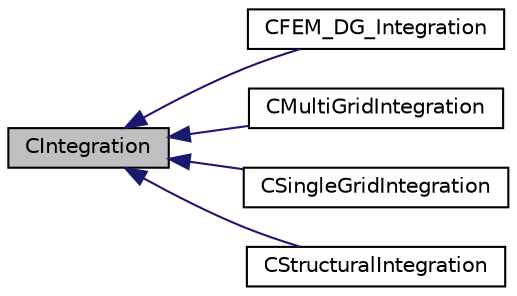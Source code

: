 digraph "CIntegration"
{
  edge [fontname="Helvetica",fontsize="10",labelfontname="Helvetica",labelfontsize="10"];
  node [fontname="Helvetica",fontsize="10",shape=record];
  rankdir="LR";
  Node0 [label="CIntegration",height=0.2,width=0.4,color="black", fillcolor="grey75", style="filled", fontcolor="black"];
  Node0 -> Node1 [dir="back",color="midnightblue",fontsize="10",style="solid",fontname="Helvetica"];
  Node1 [label="CFEM_DG_Integration",height=0.2,width=0.4,color="black", fillcolor="white", style="filled",URL="$class_c_f_e_m___d_g___integration.html",tooltip="Class for integration with the FEM DG solver. "];
  Node0 -> Node2 [dir="back",color="midnightblue",fontsize="10",style="solid",fontname="Helvetica"];
  Node2 [label="CMultiGridIntegration",height=0.2,width=0.4,color="black", fillcolor="white", style="filled",URL="$class_c_multi_grid_integration.html",tooltip="Class for doing the numerical integration using a multigrid method. "];
  Node0 -> Node3 [dir="back",color="midnightblue",fontsize="10",style="solid",fontname="Helvetica"];
  Node3 [label="CSingleGridIntegration",height=0.2,width=0.4,color="black", fillcolor="white", style="filled",URL="$class_c_single_grid_integration.html",tooltip="Class for doing the numerical integration of the turbulence model. "];
  Node0 -> Node4 [dir="back",color="midnightblue",fontsize="10",style="solid",fontname="Helvetica"];
  Node4 [label="CStructuralIntegration",height=0.2,width=0.4,color="black", fillcolor="white", style="filled",URL="$class_c_structural_integration.html",tooltip="Class for doing the numerical integration of the structural model. "];
}
